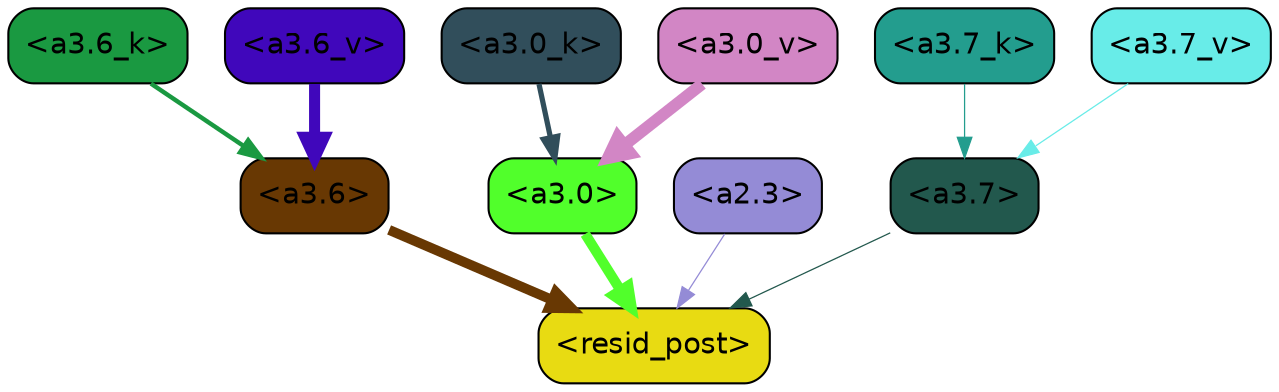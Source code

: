 strict digraph "" {
	graph [bgcolor=transparent,
		layout=dot,
		overlap=false,
		splines=true
	];
	"<a3.7>"	[color=black,
		fillcolor="#22584d",
		fontname=Helvetica,
		shape=box,
		style="filled, rounded"];
	"<resid_post>"	[color=black,
		fillcolor="#e8db12",
		fontname=Helvetica,
		shape=box,
		style="filled, rounded"];
	"<a3.7>" -> "<resid_post>"	[color="#22584d",
		penwidth=0.6];
	"<a3.6>"	[color=black,
		fillcolor="#683803",
		fontname=Helvetica,
		shape=box,
		style="filled, rounded"];
	"<a3.6>" -> "<resid_post>"	[color="#683803",
		penwidth=4.751592040061951];
	"<a3.0>"	[color=black,
		fillcolor="#51ff2b",
		fontname=Helvetica,
		shape=box,
		style="filled, rounded"];
	"<a3.0>" -> "<resid_post>"	[color="#51ff2b",
		penwidth=4.904066681861877];
	"<a2.3>"	[color=black,
		fillcolor="#948bd6",
		fontname=Helvetica,
		shape=box,
		style="filled, rounded"];
	"<a2.3>" -> "<resid_post>"	[color="#948bd6",
		penwidth=0.6];
	"<a3.7_k>"	[color=black,
		fillcolor="#239d8e",
		fontname=Helvetica,
		shape=box,
		style="filled, rounded"];
	"<a3.7_k>" -> "<a3.7>"	[color="#239d8e",
		penwidth=0.6];
	"<a3.6_k>"	[color=black,
		fillcolor="#1a9941",
		fontname=Helvetica,
		shape=box,
		style="filled, rounded"];
	"<a3.6_k>" -> "<a3.6>"	[color="#1a9941",
		penwidth=2.13908451795578];
	"<a3.0_k>"	[color=black,
		fillcolor="#314e5b",
		fontname=Helvetica,
		shape=box,
		style="filled, rounded"];
	"<a3.0_k>" -> "<a3.0>"	[color="#314e5b",
		penwidth=2.520303964614868];
	"<a3.7_v>"	[color=black,
		fillcolor="#68ece8",
		fontname=Helvetica,
		shape=box,
		style="filled, rounded"];
	"<a3.7_v>" -> "<a3.7>"	[color="#68ece8",
		penwidth=0.6];
	"<a3.6_v>"	[color=black,
		fillcolor="#4007bb",
		fontname=Helvetica,
		shape=box,
		style="filled, rounded"];
	"<a3.6_v>" -> "<a3.6>"	[color="#4007bb",
		penwidth=5.297133803367615];
	"<a3.0_v>"	[color=black,
		fillcolor="#d286c5",
		fontname=Helvetica,
		shape=box,
		style="filled, rounded"];
	"<a3.0_v>" -> "<a3.0>"	[color="#d286c5",
		penwidth=5.680712580680847];
}
